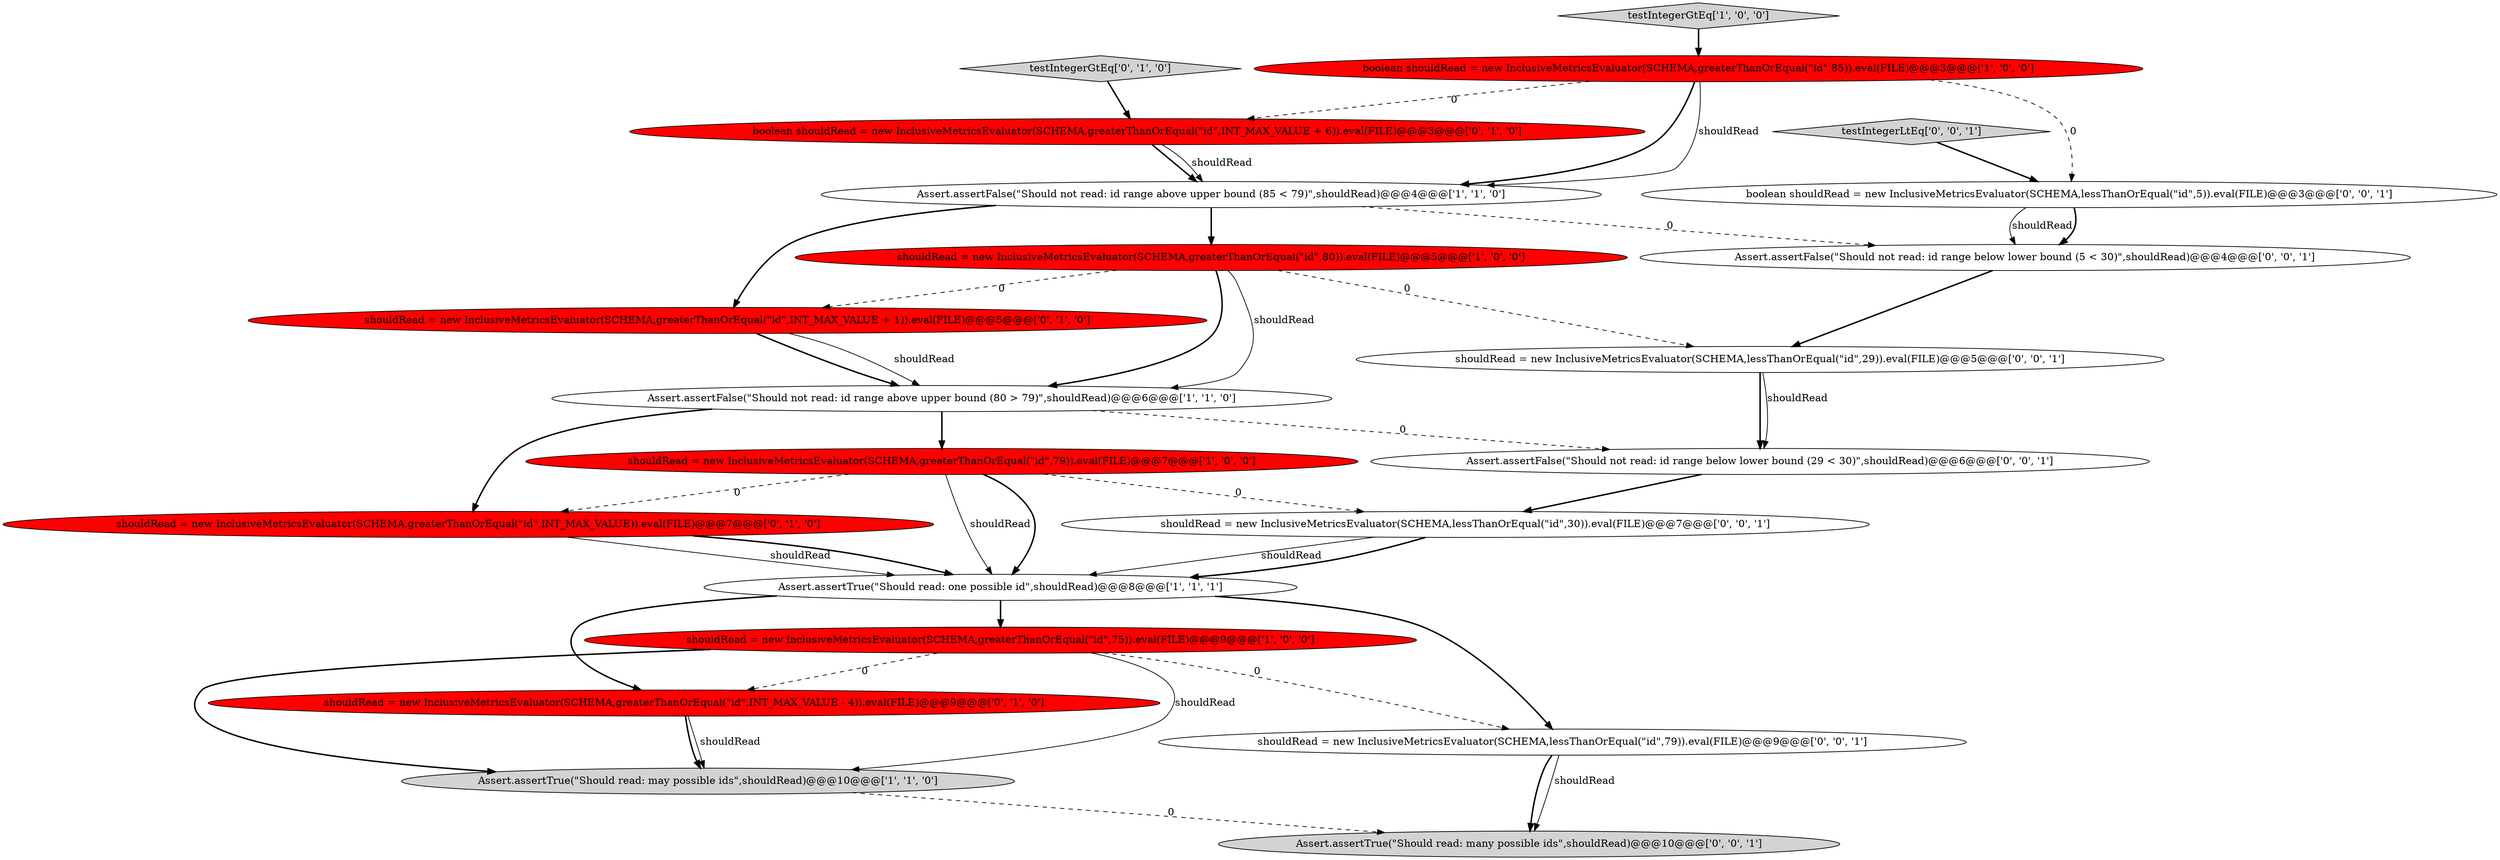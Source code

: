 digraph {
8 [style = filled, label = "shouldRead = new InclusiveMetricsEvaluator(SCHEMA,greaterThanOrEqual(\"id\",80)).eval(FILE)@@@5@@@['1', '0', '0']", fillcolor = red, shape = ellipse image = "AAA1AAABBB1BBB"];
18 [style = filled, label = "shouldRead = new InclusiveMetricsEvaluator(SCHEMA,lessThanOrEqual(\"id\",30)).eval(FILE)@@@7@@@['0', '0', '1']", fillcolor = white, shape = ellipse image = "AAA0AAABBB3BBB"];
3 [style = filled, label = "testIntegerGtEq['1', '0', '0']", fillcolor = lightgray, shape = diamond image = "AAA0AAABBB1BBB"];
12 [style = filled, label = "testIntegerGtEq['0', '1', '0']", fillcolor = lightgray, shape = diamond image = "AAA0AAABBB2BBB"];
11 [style = filled, label = "shouldRead = new InclusiveMetricsEvaluator(SCHEMA,greaterThanOrEqual(\"id\",INT_MAX_VALUE - 4)).eval(FILE)@@@9@@@['0', '1', '0']", fillcolor = red, shape = ellipse image = "AAA1AAABBB2BBB"];
14 [style = filled, label = "testIntegerLtEq['0', '0', '1']", fillcolor = lightgray, shape = diamond image = "AAA0AAABBB3BBB"];
7 [style = filled, label = "Assert.assertFalse(\"Should not read: id range above upper bound (85 < 79)\",shouldRead)@@@4@@@['1', '1', '0']", fillcolor = white, shape = ellipse image = "AAA0AAABBB1BBB"];
15 [style = filled, label = "Assert.assertFalse(\"Should not read: id range below lower bound (5 < 30)\",shouldRead)@@@4@@@['0', '0', '1']", fillcolor = white, shape = ellipse image = "AAA0AAABBB3BBB"];
4 [style = filled, label = "Assert.assertFalse(\"Should not read: id range above upper bound (80 > 79)\",shouldRead)@@@6@@@['1', '1', '0']", fillcolor = white, shape = ellipse image = "AAA0AAABBB1BBB"];
9 [style = filled, label = "shouldRead = new InclusiveMetricsEvaluator(SCHEMA,greaterThanOrEqual(\"id\",INT_MAX_VALUE + 1)).eval(FILE)@@@5@@@['0', '1', '0']", fillcolor = red, shape = ellipse image = "AAA1AAABBB2BBB"];
21 [style = filled, label = "Assert.assertTrue(\"Should read: many possible ids\",shouldRead)@@@10@@@['0', '0', '1']", fillcolor = lightgray, shape = ellipse image = "AAA0AAABBB3BBB"];
17 [style = filled, label = "Assert.assertFalse(\"Should not read: id range below lower bound (29 < 30)\",shouldRead)@@@6@@@['0', '0', '1']", fillcolor = white, shape = ellipse image = "AAA0AAABBB3BBB"];
2 [style = filled, label = "boolean shouldRead = new InclusiveMetricsEvaluator(SCHEMA,greaterThanOrEqual(\"id\",85)).eval(FILE)@@@3@@@['1', '0', '0']", fillcolor = red, shape = ellipse image = "AAA1AAABBB1BBB"];
0 [style = filled, label = "Assert.assertTrue(\"Should read: may possible ids\",shouldRead)@@@10@@@['1', '1', '0']", fillcolor = lightgray, shape = ellipse image = "AAA0AAABBB1BBB"];
10 [style = filled, label = "boolean shouldRead = new InclusiveMetricsEvaluator(SCHEMA,greaterThanOrEqual(\"id\",INT_MAX_VALUE + 6)).eval(FILE)@@@3@@@['0', '1', '0']", fillcolor = red, shape = ellipse image = "AAA1AAABBB2BBB"];
13 [style = filled, label = "shouldRead = new InclusiveMetricsEvaluator(SCHEMA,greaterThanOrEqual(\"id\",INT_MAX_VALUE)).eval(FILE)@@@7@@@['0', '1', '0']", fillcolor = red, shape = ellipse image = "AAA1AAABBB2BBB"];
1 [style = filled, label = "shouldRead = new InclusiveMetricsEvaluator(SCHEMA,greaterThanOrEqual(\"id\",79)).eval(FILE)@@@7@@@['1', '0', '0']", fillcolor = red, shape = ellipse image = "AAA1AAABBB1BBB"];
16 [style = filled, label = "shouldRead = new InclusiveMetricsEvaluator(SCHEMA,lessThanOrEqual(\"id\",79)).eval(FILE)@@@9@@@['0', '0', '1']", fillcolor = white, shape = ellipse image = "AAA0AAABBB3BBB"];
6 [style = filled, label = "Assert.assertTrue(\"Should read: one possible id\",shouldRead)@@@8@@@['1', '1', '1']", fillcolor = white, shape = ellipse image = "AAA0AAABBB1BBB"];
19 [style = filled, label = "boolean shouldRead = new InclusiveMetricsEvaluator(SCHEMA,lessThanOrEqual(\"id\",5)).eval(FILE)@@@3@@@['0', '0', '1']", fillcolor = white, shape = ellipse image = "AAA0AAABBB3BBB"];
20 [style = filled, label = "shouldRead = new InclusiveMetricsEvaluator(SCHEMA,lessThanOrEqual(\"id\",29)).eval(FILE)@@@5@@@['0', '0', '1']", fillcolor = white, shape = ellipse image = "AAA0AAABBB3BBB"];
5 [style = filled, label = "shouldRead = new InclusiveMetricsEvaluator(SCHEMA,greaterThanOrEqual(\"id\",75)).eval(FILE)@@@9@@@['1', '0', '0']", fillcolor = red, shape = ellipse image = "AAA1AAABBB1BBB"];
13->6 [style = solid, label="shouldRead"];
20->17 [style = bold, label=""];
2->19 [style = dashed, label="0"];
20->17 [style = solid, label="shouldRead"];
4->17 [style = dashed, label="0"];
19->15 [style = solid, label="shouldRead"];
16->21 [style = solid, label="shouldRead"];
9->4 [style = bold, label=""];
4->13 [style = bold, label=""];
8->20 [style = dashed, label="0"];
14->19 [style = bold, label=""];
1->18 [style = dashed, label="0"];
1->6 [style = solid, label="shouldRead"];
7->8 [style = bold, label=""];
5->0 [style = solid, label="shouldRead"];
10->7 [style = bold, label=""];
18->6 [style = solid, label="shouldRead"];
10->7 [style = solid, label="shouldRead"];
2->10 [style = dashed, label="0"];
8->4 [style = solid, label="shouldRead"];
1->13 [style = dashed, label="0"];
5->16 [style = dashed, label="0"];
7->9 [style = bold, label=""];
8->9 [style = dashed, label="0"];
6->5 [style = bold, label=""];
11->0 [style = bold, label=""];
1->6 [style = bold, label=""];
12->10 [style = bold, label=""];
11->0 [style = solid, label="shouldRead"];
3->2 [style = bold, label=""];
5->0 [style = bold, label=""];
5->11 [style = dashed, label="0"];
18->6 [style = bold, label=""];
6->16 [style = bold, label=""];
0->21 [style = dashed, label="0"];
15->20 [style = bold, label=""];
16->21 [style = bold, label=""];
6->11 [style = bold, label=""];
7->15 [style = dashed, label="0"];
2->7 [style = solid, label="shouldRead"];
4->1 [style = bold, label=""];
2->7 [style = bold, label=""];
8->4 [style = bold, label=""];
13->6 [style = bold, label=""];
19->15 [style = bold, label=""];
9->4 [style = solid, label="shouldRead"];
17->18 [style = bold, label=""];
}
